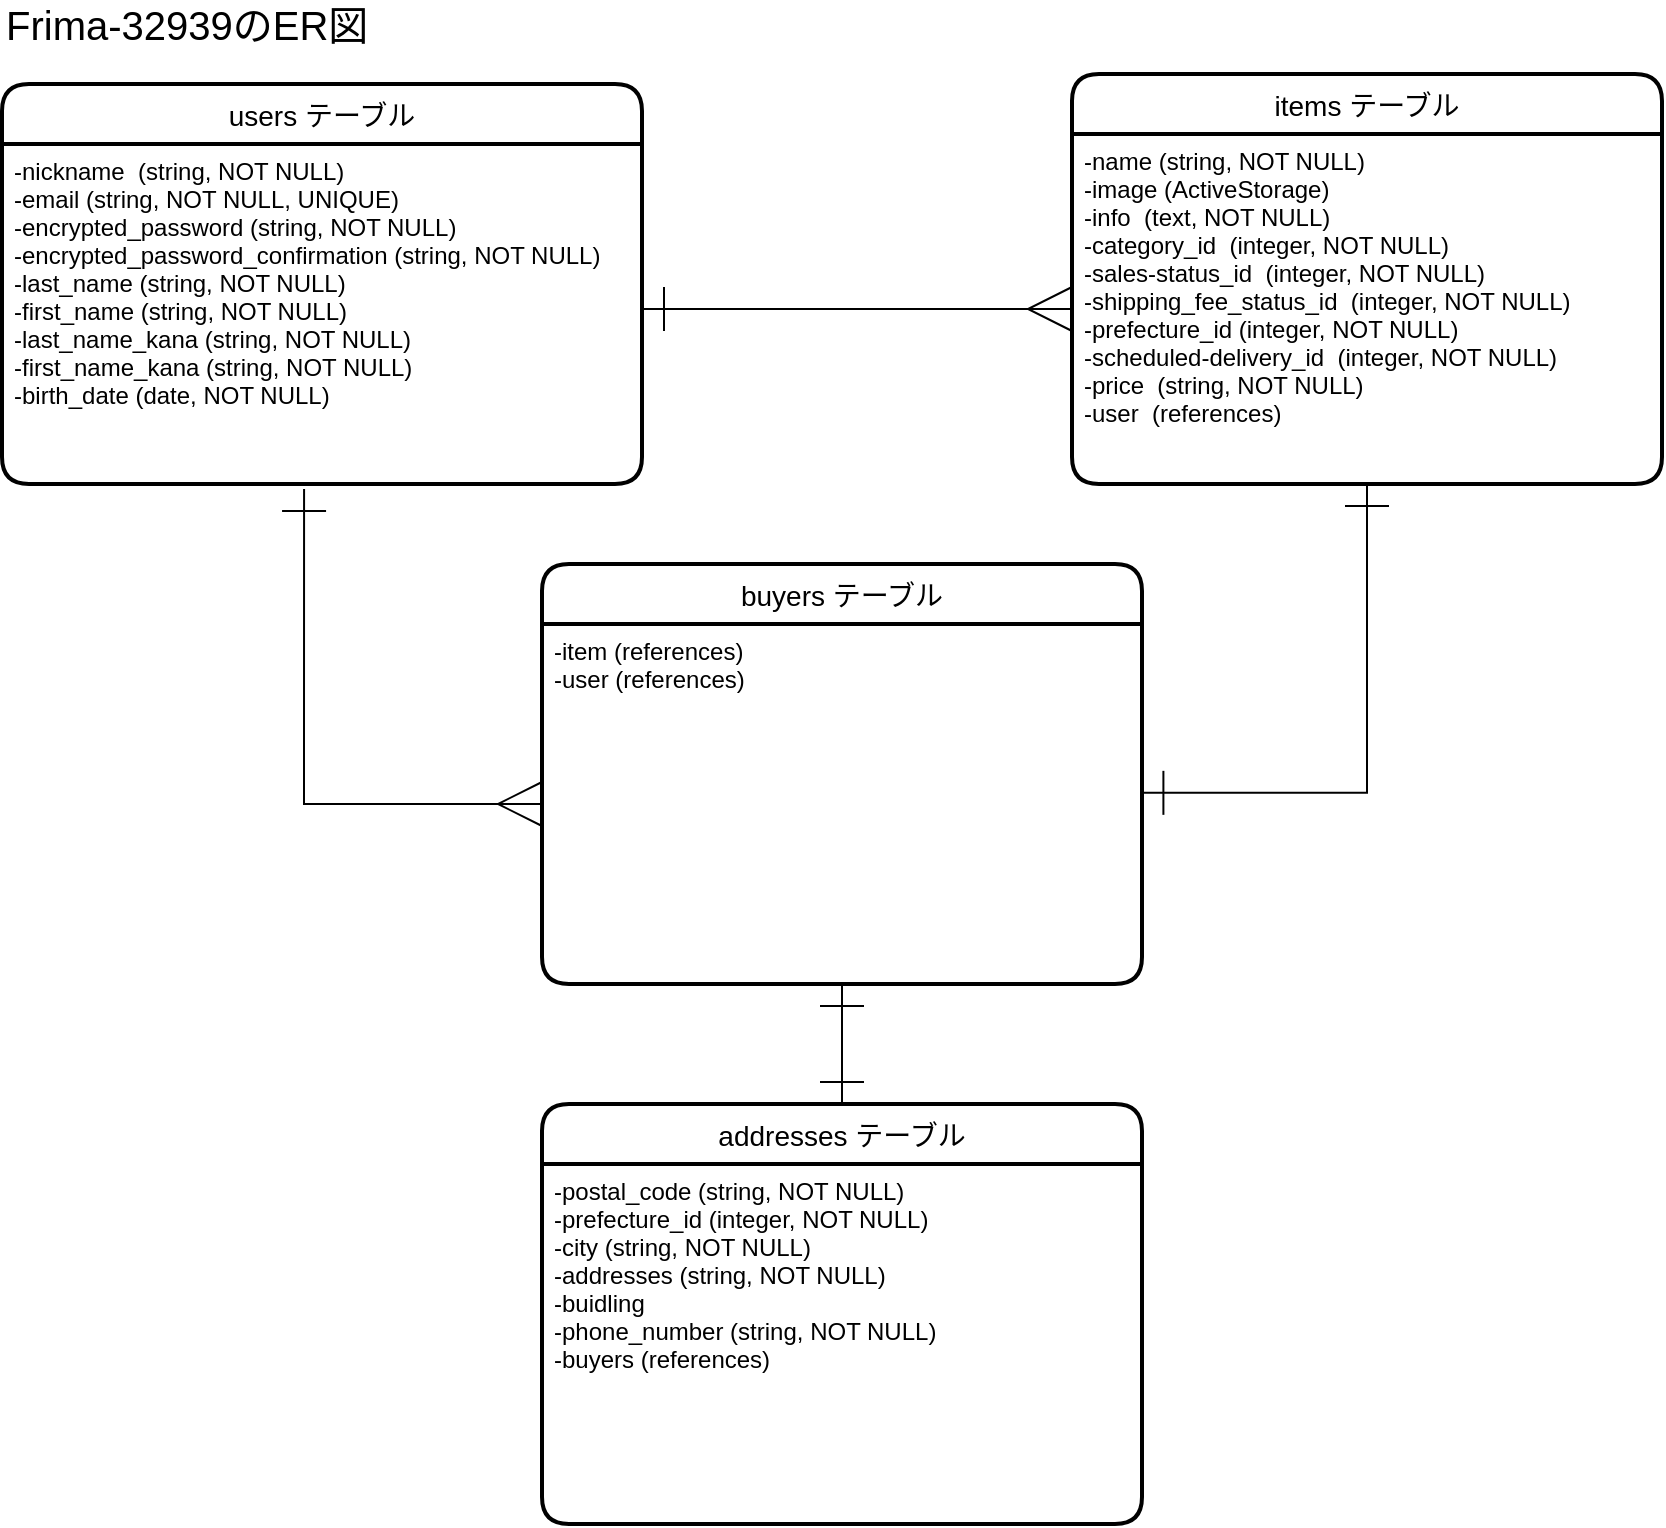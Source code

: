 <mxfile>
    <diagram id="cXVRWl-kXxfI3ZkaP6SK" name="ページ1">
        <mxGraphModel dx="1985" dy="1345" grid="1" gridSize="10" guides="1" tooltips="1" connect="1" arrows="1" fold="1" page="1" pageScale="1" pageWidth="1169" pageHeight="827" math="0" shadow="0">
            <root>
                <mxCell id="0"/>
                <mxCell id="1" parent="0"/>
                <mxCell id="2" value="users テーブル" style="swimlane;childLayout=stackLayout;horizontal=1;startSize=30;horizontalStack=0;rounded=1;fontSize=14;fontStyle=0;strokeWidth=2;resizeParent=0;resizeLast=1;shadow=0;dashed=0;align=center;" parent="1" vertex="1">
                    <mxGeometry x="50" y="80" width="320" height="200" as="geometry"/>
                </mxCell>
                <mxCell id="3" value="-nickname  (string, NOT NULL)&#10;-email (string, NOT NULL, UNIQUE)&#10;-encrypted_password (string, NOT NULL)&#10;-encrypted_password_confirmation (string, NOT NULL)&#10;-last_name (string, NOT NULL)&#10;-first_name (string, NOT NULL)&#10;-last_name_kana (string, NOT NULL)&#10;-first_name_kana (string, NOT NULL)&#10;-birth_date (date, NOT NULL)" style="align=left;strokeColor=none;fillColor=none;spacingLeft=4;fontSize=12;verticalAlign=top;resizable=0;rotatable=0;part=1;" parent="2" vertex="1">
                    <mxGeometry y="30" width="320" height="170" as="geometry"/>
                </mxCell>
                <mxCell id="5" value="&lt;font style=&quot;font-size: 20px&quot;&gt;Frima-32939のER図&lt;/font&gt;" style="text;html=1;strokeColor=none;fillColor=none;align=left;verticalAlign=middle;whiteSpace=wrap;rounded=0;" parent="1" vertex="1">
                    <mxGeometry x="50" y="40" width="250" height="20" as="geometry"/>
                </mxCell>
                <mxCell id="6" value="items テーブル" style="swimlane;childLayout=stackLayout;horizontal=1;startSize=30;horizontalStack=0;rounded=1;fontSize=14;fontStyle=0;strokeWidth=2;resizeParent=0;resizeLast=1;shadow=0;dashed=0;align=center;" parent="1" vertex="1">
                    <mxGeometry x="585" y="75" width="295" height="205" as="geometry"/>
                </mxCell>
                <mxCell id="7" value="-name (string, NOT NULL)&#10;-image (ActiveStorage)&#10;-info  (text, NOT NULL)&#10;-category_id  (integer, NOT NULL)&#10;-sales-status_id  (integer, NOT NULL)&#10;-shipping_fee_status_id  (integer, NOT NULL)&#10;-prefecture_id (integer, NOT NULL)&#10;-scheduled-delivery_id  (integer, NOT NULL)&#10;-price  (string, NOT NULL)&#10;-user  (references)" style="align=left;strokeColor=none;fillColor=none;spacingLeft=4;fontSize=12;verticalAlign=top;resizable=0;rotatable=0;part=1;fontStyle=0" parent="6" vertex="1">
                    <mxGeometry y="30" width="295" height="175" as="geometry"/>
                </mxCell>
                <mxCell id="14" style="edgeStyle=orthogonalEdgeStyle;rounded=0;orthogonalLoop=1;jettySize=auto;html=1;startArrow=ERone;startFill=0;startSize=20;endArrow=ERone;endFill=0;endSize=20;strokeWidth=1;entryX=0.5;entryY=1;entryDx=0;entryDy=0;exitX=0.999;exitY=0.469;exitDx=0;exitDy=0;exitPerimeter=0;" parent="1" source="9" target="7" edge="1">
                    <mxGeometry relative="1" as="geometry">
                        <mxPoint x="710" y="250" as="targetPoint"/>
                    </mxGeometry>
                </mxCell>
                <mxCell id="8" value="buyers テーブル" style="swimlane;childLayout=stackLayout;horizontal=1;startSize=30;horizontalStack=0;rounded=1;fontSize=14;fontStyle=0;strokeWidth=2;resizeParent=0;resizeLast=1;shadow=0;dashed=0;align=center;" parent="1" vertex="1">
                    <mxGeometry x="320" y="320" width="300" height="210" as="geometry"/>
                </mxCell>
                <mxCell id="9" value="-item (references)&#10;-user (references)" style="align=left;strokeColor=none;fillColor=none;spacingLeft=4;fontSize=12;verticalAlign=top;resizable=0;rotatable=0;part=1;" parent="8" vertex="1">
                    <mxGeometry y="30" width="300" height="180" as="geometry"/>
                </mxCell>
                <mxCell id="26" style="edgeStyle=orthogonalEdgeStyle;rounded=0;orthogonalLoop=1;jettySize=auto;html=1;entryX=0;entryY=0.5;entryDx=0;entryDy=0;startArrow=ERone;startFill=0;startSize=20;endArrow=ERmany;endFill=0;endSize=20;" edge="1" parent="1" source="3" target="7">
                    <mxGeometry relative="1" as="geometry">
                        <Array as="points">
                            <mxPoint x="473" y="193"/>
                        </Array>
                    </mxGeometry>
                </mxCell>
                <mxCell id="28" style="edgeStyle=orthogonalEdgeStyle;rounded=0;orthogonalLoop=1;jettySize=auto;html=1;startArrow=ERmany;startFill=0;startSize=20;endArrow=ERone;endFill=0;endSize=20;entryX=0.472;entryY=1.015;entryDx=0;entryDy=0;entryPerimeter=0;exitX=0;exitY=0.5;exitDx=0;exitDy=0;" edge="1" parent="1" source="9" target="3">
                    <mxGeometry relative="1" as="geometry">
                        <mxPoint x="170" y="290" as="targetPoint"/>
                        <mxPoint x="270" y="460" as="sourcePoint"/>
                    </mxGeometry>
                </mxCell>
                <mxCell id="29" value="addresses テーブル" style="swimlane;childLayout=stackLayout;horizontal=1;startSize=30;horizontalStack=0;rounded=1;fontSize=14;fontStyle=0;strokeWidth=2;resizeParent=0;resizeLast=1;shadow=0;dashed=0;align=center;" vertex="1" parent="1">
                    <mxGeometry x="320" y="590" width="300" height="210" as="geometry"/>
                </mxCell>
                <mxCell id="30" value="-postal_code (string, NOT NULL)&#10;-prefecture_id (integer, NOT NULL)&#10;-city (string, NOT NULL)&#10;-addresses (string, NOT NULL)&#10;-buidling&#10;-phone_number (string, NOT NULL)&#10;-buyers (references)" style="align=left;strokeColor=none;fillColor=none;spacingLeft=4;fontSize=12;verticalAlign=top;resizable=0;rotatable=0;part=1;" vertex="1" parent="29">
                    <mxGeometry y="30" width="300" height="180" as="geometry"/>
                </mxCell>
                <mxCell id="31" style="edgeStyle=orthogonalEdgeStyle;rounded=0;orthogonalLoop=1;jettySize=auto;html=1;entryX=0.5;entryY=1;entryDx=0;entryDy=0;startArrow=ERone;startFill=0;startSize=20;endArrow=ERone;endFill=0;endSize=20;exitX=0.5;exitY=0;exitDx=0;exitDy=0;" edge="1" parent="1" source="29" target="8">
                    <mxGeometry relative="1" as="geometry"/>
                </mxCell>
            </root>
        </mxGraphModel>
    </diagram>
</mxfile>